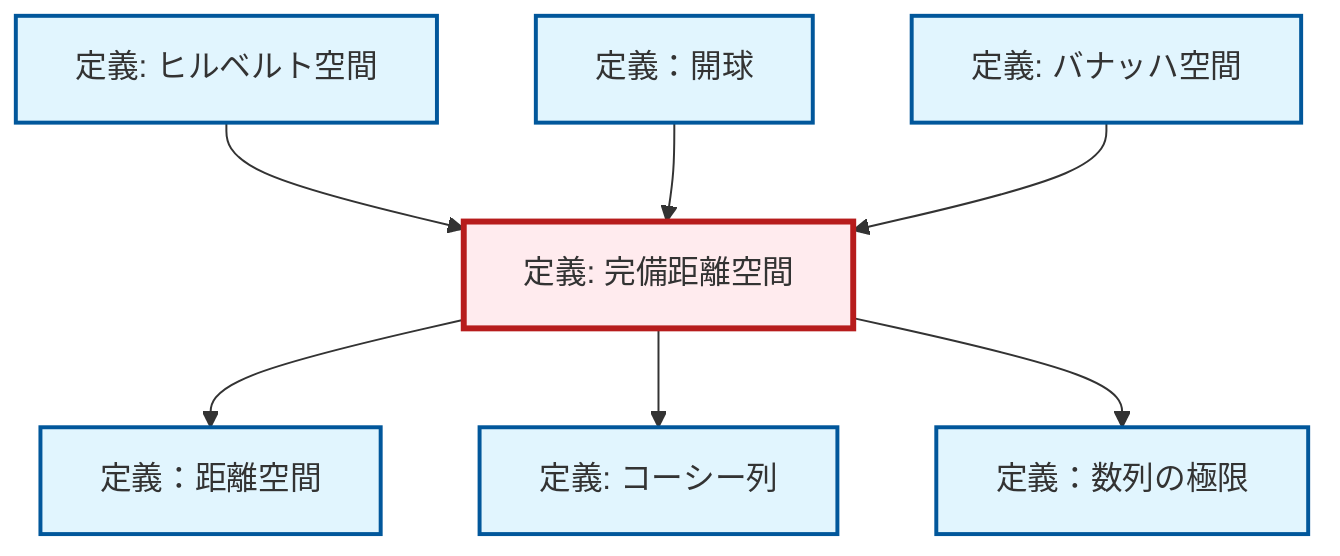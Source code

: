 graph TD
    classDef definition fill:#e1f5fe,stroke:#01579b,stroke-width:2px
    classDef theorem fill:#f3e5f5,stroke:#4a148c,stroke-width:2px
    classDef axiom fill:#fff3e0,stroke:#e65100,stroke-width:2px
    classDef example fill:#e8f5e9,stroke:#1b5e20,stroke-width:2px
    classDef current fill:#ffebee,stroke:#b71c1c,stroke-width:3px
    def-complete-metric-space["定義: 完備距離空間"]:::definition
    def-hilbert-space["定義: ヒルベルト空間"]:::definition
    def-banach-space["定義: バナッハ空間"]:::definition
    def-cauchy-sequence["定義: コーシー列"]:::definition
    def-open-ball["定義：開球"]:::definition
    def-metric-space["定義：距離空間"]:::definition
    def-limit["定義：数列の極限"]:::definition
    def-complete-metric-space --> def-metric-space
    def-hilbert-space --> def-complete-metric-space
    def-open-ball --> def-complete-metric-space
    def-complete-metric-space --> def-cauchy-sequence
    def-complete-metric-space --> def-limit
    def-banach-space --> def-complete-metric-space
    class def-complete-metric-space current